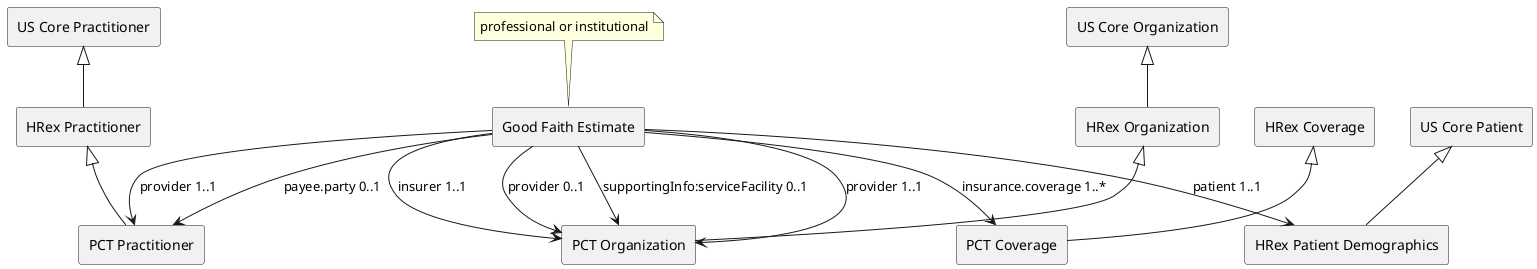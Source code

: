 @startuml
    agent "PCT Organization" as pctorganization
    agent "HRex Organization" as hrexorganization
    agent "US Core Organization" as uscoreorganization
    agent "PCT Practitioner" as pctpractitioner
    agent "HRex Practitioner" as hrexpractitioner
    agent "US Core Practitioner" as uscorepractitioner
    agent "PCT Coverage" as pctcoverage
    agent "HRex Coverage" as hrexcoverage
    agent "US Core Patient" as uscorepatient
    agent "HRex Patient Demographics" as hrexpatient
    agent "Good Faith Estimate" as gfe
	note top: professional or institutional
    hrexcoverage <|-- pctcoverage
    uscorepatient <|-- hrexpatient
    uscorepractitioner <|-- hrexpractitioner
    hrexpractitioner <|-- pctpractitioner
    uscoreorganization <|-- hrexorganization
    hrexorganization <|-- pctorganization
	gfe --> hrexpatient: "patient 1..1"
	gfe --> pctcoverage: "insurance.coverage 1..*"
	gfe --> pctpractitioner: "provider 1..1"
	gfe --> pctorganization: "provider 1..1"
	gfe --> pctorganization: "insurer 1..1"
	gfe --> pctpractitioner: "payee.party 0..1"
	gfe --> pctorganization: "provider 0..1"
	gfe --> pctorganization: "supportingInfo:serviceFacility 0..1"
@enduml
